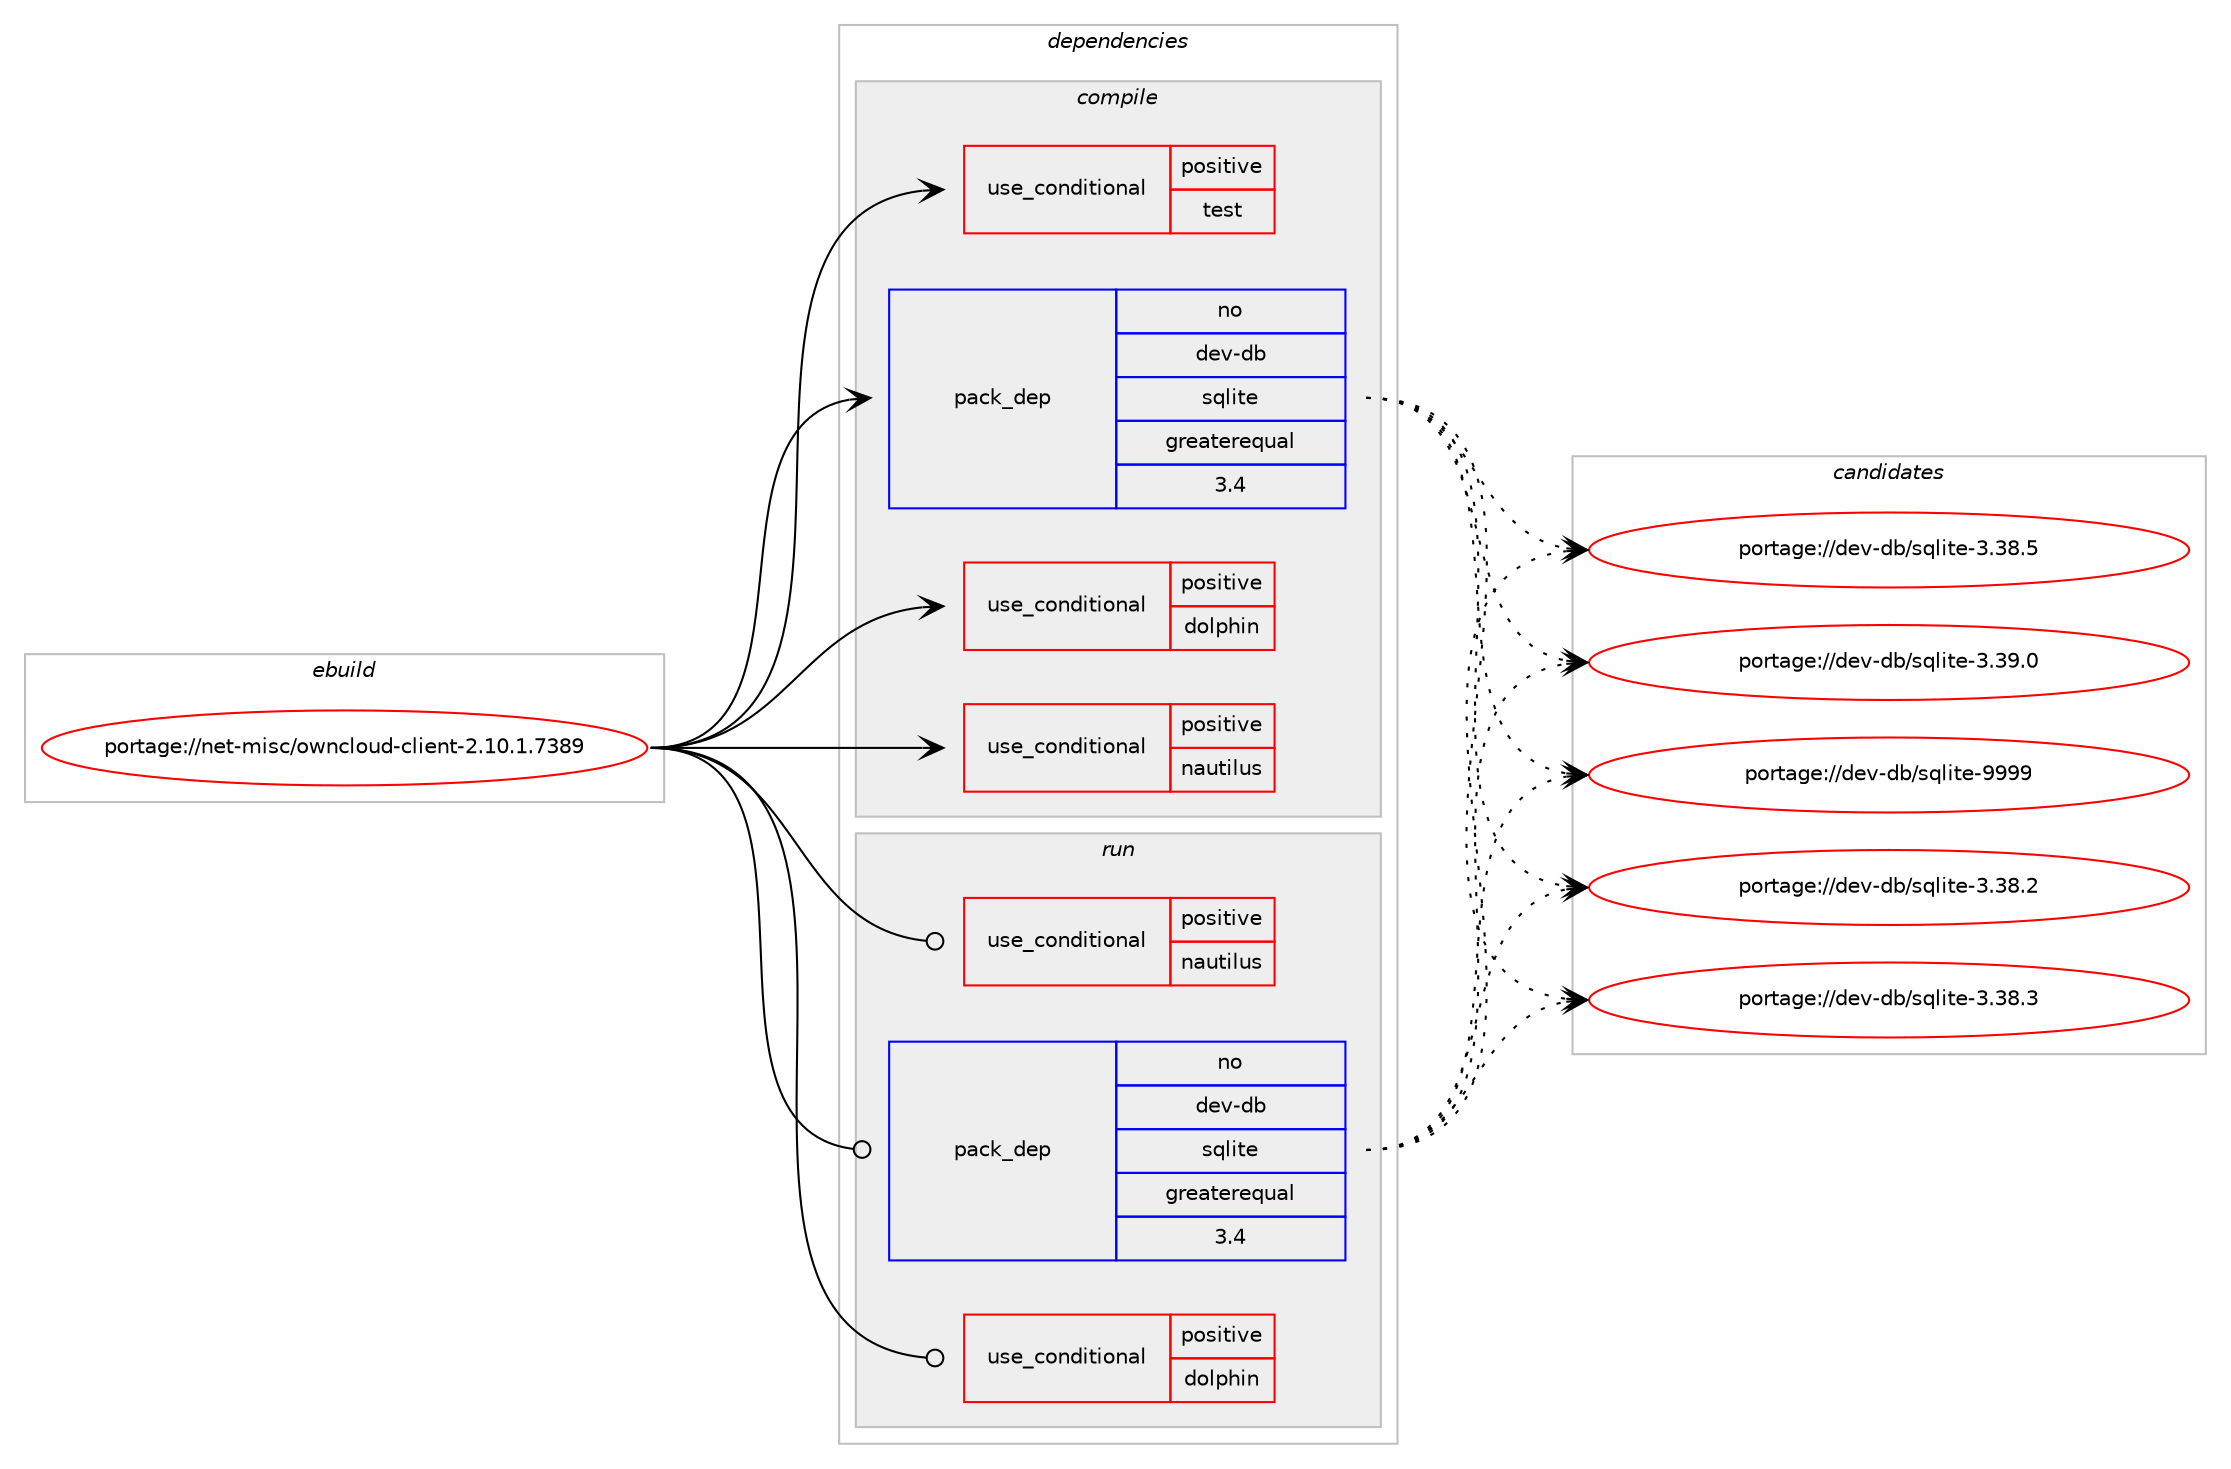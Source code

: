 digraph prolog {

# *************
# Graph options
# *************

newrank=true;
concentrate=true;
compound=true;
graph [rankdir=LR,fontname=Helvetica,fontsize=10,ranksep=1.5];#, ranksep=2.5, nodesep=0.2];
edge  [arrowhead=vee];
node  [fontname=Helvetica,fontsize=10];

# **********
# The ebuild
# **********

subgraph cluster_leftcol {
color=gray;
rank=same;
label=<<i>ebuild</i>>;
id [label="portage://net-misc/owncloud-client-2.10.1.7389", color=red, width=4, href="../net-misc/owncloud-client-2.10.1.7389.svg"];
}

# ****************
# The dependencies
# ****************

subgraph cluster_midcol {
color=gray;
label=<<i>dependencies</i>>;
subgraph cluster_compile {
fillcolor="#eeeeee";
style=filled;
label=<<i>compile</i>>;
subgraph cond1244 {
dependency1696 [label=<<TABLE BORDER="0" CELLBORDER="1" CELLSPACING="0" CELLPADDING="4"><TR><TD ROWSPAN="3" CELLPADDING="10">use_conditional</TD></TR><TR><TD>positive</TD></TR><TR><TD>dolphin</TD></TR></TABLE>>, shape=none, color=red];
# *** BEGIN UNKNOWN DEPENDENCY TYPE (TODO) ***
# dependency1696 -> package_dependency(portage://net-misc/owncloud-client-2.10.1.7389,install,no,kde-frameworks,kcoreaddons,none,[,,],[slot(5)],[])
# *** END UNKNOWN DEPENDENCY TYPE (TODO) ***

# *** BEGIN UNKNOWN DEPENDENCY TYPE (TODO) ***
# dependency1696 -> package_dependency(portage://net-misc/owncloud-client-2.10.1.7389,install,no,kde-frameworks,kio,none,[,,],[slot(5)],[])
# *** END UNKNOWN DEPENDENCY TYPE (TODO) ***

}
id:e -> dependency1696:w [weight=20,style="solid",arrowhead="vee"];
subgraph cond1245 {
dependency1697 [label=<<TABLE BORDER="0" CELLBORDER="1" CELLSPACING="0" CELLPADDING="4"><TR><TD ROWSPAN="3" CELLPADDING="10">use_conditional</TD></TR><TR><TD>positive</TD></TR><TR><TD>nautilus</TD></TR></TABLE>>, shape=none, color=red];
# *** BEGIN UNKNOWN DEPENDENCY TYPE (TODO) ***
# dependency1697 -> package_dependency(portage://net-misc/owncloud-client-2.10.1.7389,install,no,dev-python,nautilus-python,none,[,,],[],[])
# *** END UNKNOWN DEPENDENCY TYPE (TODO) ***

}
id:e -> dependency1697:w [weight=20,style="solid",arrowhead="vee"];
subgraph cond1246 {
dependency1698 [label=<<TABLE BORDER="0" CELLBORDER="1" CELLSPACING="0" CELLPADDING="4"><TR><TD ROWSPAN="3" CELLPADDING="10">use_conditional</TD></TR><TR><TD>positive</TD></TR><TR><TD>test</TD></TR></TABLE>>, shape=none, color=red];
# *** BEGIN UNKNOWN DEPENDENCY TYPE (TODO) ***
# dependency1698 -> package_dependency(portage://net-misc/owncloud-client-2.10.1.7389,install,no,dev-util,cmocka,none,[,,],[],[])
# *** END UNKNOWN DEPENDENCY TYPE (TODO) ***

# *** BEGIN UNKNOWN DEPENDENCY TYPE (TODO) ***
# dependency1698 -> package_dependency(portage://net-misc/owncloud-client-2.10.1.7389,install,no,dev-qt,qttest,none,[,,],[slot(5)],[])
# *** END UNKNOWN DEPENDENCY TYPE (TODO) ***

}
id:e -> dependency1698:w [weight=20,style="solid",arrowhead="vee"];
subgraph pack446 {
dependency1699 [label=<<TABLE BORDER="0" CELLBORDER="1" CELLSPACING="0" CELLPADDING="4" WIDTH="220"><TR><TD ROWSPAN="6" CELLPADDING="30">pack_dep</TD></TR><TR><TD WIDTH="110">no</TD></TR><TR><TD>dev-db</TD></TR><TR><TD>sqlite</TD></TR><TR><TD>greaterequal</TD></TR><TR><TD>3.4</TD></TR></TABLE>>, shape=none, color=blue];
}
id:e -> dependency1699:w [weight=20,style="solid",arrowhead="vee"];
# *** BEGIN UNKNOWN DEPENDENCY TYPE (TODO) ***
# id -> package_dependency(portage://net-misc/owncloud-client-2.10.1.7389,install,no,dev-libs,qtkeychain,none,[,,],[],[use(optenable(gnome-keyring),none),use(enable(qt5),positive)])
# *** END UNKNOWN DEPENDENCY TYPE (TODO) ***

# *** BEGIN UNKNOWN DEPENDENCY TYPE (TODO) ***
# id -> package_dependency(portage://net-misc/owncloud-client-2.10.1.7389,install,no,dev-qt,linguist-tools,none,[,,],[slot(5)],[])
# *** END UNKNOWN DEPENDENCY TYPE (TODO) ***

# *** BEGIN UNKNOWN DEPENDENCY TYPE (TODO) ***
# id -> package_dependency(portage://net-misc/owncloud-client-2.10.1.7389,install,no,dev-qt,qtconcurrent,none,[,,],[slot(5)],[])
# *** END UNKNOWN DEPENDENCY TYPE (TODO) ***

# *** BEGIN UNKNOWN DEPENDENCY TYPE (TODO) ***
# id -> package_dependency(portage://net-misc/owncloud-client-2.10.1.7389,install,no,dev-qt,qtcore,none,[,,],[slot(5)],[])
# *** END UNKNOWN DEPENDENCY TYPE (TODO) ***

# *** BEGIN UNKNOWN DEPENDENCY TYPE (TODO) ***
# id -> package_dependency(portage://net-misc/owncloud-client-2.10.1.7389,install,no,dev-qt,qtdbus,none,[,,],[slot(5)],[])
# *** END UNKNOWN DEPENDENCY TYPE (TODO) ***

# *** BEGIN UNKNOWN DEPENDENCY TYPE (TODO) ***
# id -> package_dependency(portage://net-misc/owncloud-client-2.10.1.7389,install,no,dev-qt,qtgui,none,[,,],[slot(5)],[])
# *** END UNKNOWN DEPENDENCY TYPE (TODO) ***

# *** BEGIN UNKNOWN DEPENDENCY TYPE (TODO) ***
# id -> package_dependency(portage://net-misc/owncloud-client-2.10.1.7389,install,no,dev-qt,qtnetwork,none,[,,],[slot(5)],[use(enable(ssl),none)])
# *** END UNKNOWN DEPENDENCY TYPE (TODO) ***

# *** BEGIN UNKNOWN DEPENDENCY TYPE (TODO) ***
# id -> package_dependency(portage://net-misc/owncloud-client-2.10.1.7389,install,no,dev-qt,qtsql,none,[,,],[slot(5)],[])
# *** END UNKNOWN DEPENDENCY TYPE (TODO) ***

# *** BEGIN UNKNOWN DEPENDENCY TYPE (TODO) ***
# id -> package_dependency(portage://net-misc/owncloud-client-2.10.1.7389,install,no,dev-qt,qtwidgets,none,[,,],[slot(5)],[])
# *** END UNKNOWN DEPENDENCY TYPE (TODO) ***

# *** BEGIN UNKNOWN DEPENDENCY TYPE (TODO) ***
# id -> package_dependency(portage://net-misc/owncloud-client-2.10.1.7389,install,no,dev-qt,qtxml,none,[,,],[slot(5)],[])
# *** END UNKNOWN DEPENDENCY TYPE (TODO) ***

# *** BEGIN UNKNOWN DEPENDENCY TYPE (TODO) ***
# id -> package_dependency(portage://net-misc/owncloud-client-2.10.1.7389,install,no,kde-frameworks,extra-cmake-modules,none,[,,],[],[])
# *** END UNKNOWN DEPENDENCY TYPE (TODO) ***

# *** BEGIN UNKNOWN DEPENDENCY TYPE (TODO) ***
# id -> package_dependency(portage://net-misc/owncloud-client-2.10.1.7389,install,no,sys-fs,inotify-tools,none,[,,],[],[])
# *** END UNKNOWN DEPENDENCY TYPE (TODO) ***

}
subgraph cluster_compileandrun {
fillcolor="#eeeeee";
style=filled;
label=<<i>compile and run</i>>;
}
subgraph cluster_run {
fillcolor="#eeeeee";
style=filled;
label=<<i>run</i>>;
subgraph cond1247 {
dependency1700 [label=<<TABLE BORDER="0" CELLBORDER="1" CELLSPACING="0" CELLPADDING="4"><TR><TD ROWSPAN="3" CELLPADDING="10">use_conditional</TD></TR><TR><TD>positive</TD></TR><TR><TD>dolphin</TD></TR></TABLE>>, shape=none, color=red];
# *** BEGIN UNKNOWN DEPENDENCY TYPE (TODO) ***
# dependency1700 -> package_dependency(portage://net-misc/owncloud-client-2.10.1.7389,run,no,kde-frameworks,kcoreaddons,none,[,,],[slot(5)],[])
# *** END UNKNOWN DEPENDENCY TYPE (TODO) ***

# *** BEGIN UNKNOWN DEPENDENCY TYPE (TODO) ***
# dependency1700 -> package_dependency(portage://net-misc/owncloud-client-2.10.1.7389,run,no,kde-frameworks,kio,none,[,,],[slot(5)],[])
# *** END UNKNOWN DEPENDENCY TYPE (TODO) ***

}
id:e -> dependency1700:w [weight=20,style="solid",arrowhead="odot"];
subgraph cond1248 {
dependency1701 [label=<<TABLE BORDER="0" CELLBORDER="1" CELLSPACING="0" CELLPADDING="4"><TR><TD ROWSPAN="3" CELLPADDING="10">use_conditional</TD></TR><TR><TD>positive</TD></TR><TR><TD>nautilus</TD></TR></TABLE>>, shape=none, color=red];
# *** BEGIN UNKNOWN DEPENDENCY TYPE (TODO) ***
# dependency1701 -> package_dependency(portage://net-misc/owncloud-client-2.10.1.7389,run,no,dev-python,nautilus-python,none,[,,],[],[])
# *** END UNKNOWN DEPENDENCY TYPE (TODO) ***

}
id:e -> dependency1701:w [weight=20,style="solid",arrowhead="odot"];
subgraph pack447 {
dependency1702 [label=<<TABLE BORDER="0" CELLBORDER="1" CELLSPACING="0" CELLPADDING="4" WIDTH="220"><TR><TD ROWSPAN="6" CELLPADDING="30">pack_dep</TD></TR><TR><TD WIDTH="110">no</TD></TR><TR><TD>dev-db</TD></TR><TR><TD>sqlite</TD></TR><TR><TD>greaterequal</TD></TR><TR><TD>3.4</TD></TR></TABLE>>, shape=none, color=blue];
}
id:e -> dependency1702:w [weight=20,style="solid",arrowhead="odot"];
# *** BEGIN UNKNOWN DEPENDENCY TYPE (TODO) ***
# id -> package_dependency(portage://net-misc/owncloud-client-2.10.1.7389,run,no,dev-libs,qtkeychain,none,[,,],[],[use(optenable(gnome-keyring),none),use(enable(qt5),positive)])
# *** END UNKNOWN DEPENDENCY TYPE (TODO) ***

# *** BEGIN UNKNOWN DEPENDENCY TYPE (TODO) ***
# id -> package_dependency(portage://net-misc/owncloud-client-2.10.1.7389,run,no,dev-qt,qtconcurrent,none,[,,],[slot(5)],[])
# *** END UNKNOWN DEPENDENCY TYPE (TODO) ***

# *** BEGIN UNKNOWN DEPENDENCY TYPE (TODO) ***
# id -> package_dependency(portage://net-misc/owncloud-client-2.10.1.7389,run,no,dev-qt,qtcore,none,[,,],[slot(5)],[])
# *** END UNKNOWN DEPENDENCY TYPE (TODO) ***

# *** BEGIN UNKNOWN DEPENDENCY TYPE (TODO) ***
# id -> package_dependency(portage://net-misc/owncloud-client-2.10.1.7389,run,no,dev-qt,qtdbus,none,[,,],[slot(5)],[])
# *** END UNKNOWN DEPENDENCY TYPE (TODO) ***

# *** BEGIN UNKNOWN DEPENDENCY TYPE (TODO) ***
# id -> package_dependency(portage://net-misc/owncloud-client-2.10.1.7389,run,no,dev-qt,qtgui,none,[,,],[slot(5)],[])
# *** END UNKNOWN DEPENDENCY TYPE (TODO) ***

# *** BEGIN UNKNOWN DEPENDENCY TYPE (TODO) ***
# id -> package_dependency(portage://net-misc/owncloud-client-2.10.1.7389,run,no,dev-qt,qtnetwork,none,[,,],[slot(5)],[use(enable(ssl),none)])
# *** END UNKNOWN DEPENDENCY TYPE (TODO) ***

# *** BEGIN UNKNOWN DEPENDENCY TYPE (TODO) ***
# id -> package_dependency(portage://net-misc/owncloud-client-2.10.1.7389,run,no,dev-qt,qtsql,none,[,,],[slot(5)],[])
# *** END UNKNOWN DEPENDENCY TYPE (TODO) ***

# *** BEGIN UNKNOWN DEPENDENCY TYPE (TODO) ***
# id -> package_dependency(portage://net-misc/owncloud-client-2.10.1.7389,run,no,dev-qt,qtwidgets,none,[,,],[slot(5)],[])
# *** END UNKNOWN DEPENDENCY TYPE (TODO) ***

# *** BEGIN UNKNOWN DEPENDENCY TYPE (TODO) ***
# id -> package_dependency(portage://net-misc/owncloud-client-2.10.1.7389,run,no,dev-qt,qtxml,none,[,,],[slot(5)],[])
# *** END UNKNOWN DEPENDENCY TYPE (TODO) ***

# *** BEGIN UNKNOWN DEPENDENCY TYPE (TODO) ***
# id -> package_dependency(portage://net-misc/owncloud-client-2.10.1.7389,run,no,sys-fs,inotify-tools,none,[,,],[],[])
# *** END UNKNOWN DEPENDENCY TYPE (TODO) ***

}
}

# **************
# The candidates
# **************

subgraph cluster_choices {
rank=same;
color=gray;
label=<<i>candidates</i>>;

subgraph choice446 {
color=black;
nodesep=1;
choice10010111845100984711511310810511610145514651564650 [label="portage://dev-db/sqlite-3.38.2", color=red, width=4,href="../dev-db/sqlite-3.38.2.svg"];
choice10010111845100984711511310810511610145514651564651 [label="portage://dev-db/sqlite-3.38.3", color=red, width=4,href="../dev-db/sqlite-3.38.3.svg"];
choice10010111845100984711511310810511610145514651564653 [label="portage://dev-db/sqlite-3.38.5", color=red, width=4,href="../dev-db/sqlite-3.38.5.svg"];
choice10010111845100984711511310810511610145514651574648 [label="portage://dev-db/sqlite-3.39.0", color=red, width=4,href="../dev-db/sqlite-3.39.0.svg"];
choice1001011184510098471151131081051161014557575757 [label="portage://dev-db/sqlite-9999", color=red, width=4,href="../dev-db/sqlite-9999.svg"];
dependency1699:e -> choice10010111845100984711511310810511610145514651564650:w [style=dotted,weight="100"];
dependency1699:e -> choice10010111845100984711511310810511610145514651564651:w [style=dotted,weight="100"];
dependency1699:e -> choice10010111845100984711511310810511610145514651564653:w [style=dotted,weight="100"];
dependency1699:e -> choice10010111845100984711511310810511610145514651574648:w [style=dotted,weight="100"];
dependency1699:e -> choice1001011184510098471151131081051161014557575757:w [style=dotted,weight="100"];
}
subgraph choice447 {
color=black;
nodesep=1;
choice10010111845100984711511310810511610145514651564650 [label="portage://dev-db/sqlite-3.38.2", color=red, width=4,href="../dev-db/sqlite-3.38.2.svg"];
choice10010111845100984711511310810511610145514651564651 [label="portage://dev-db/sqlite-3.38.3", color=red, width=4,href="../dev-db/sqlite-3.38.3.svg"];
choice10010111845100984711511310810511610145514651564653 [label="portage://dev-db/sqlite-3.38.5", color=red, width=4,href="../dev-db/sqlite-3.38.5.svg"];
choice10010111845100984711511310810511610145514651574648 [label="portage://dev-db/sqlite-3.39.0", color=red, width=4,href="../dev-db/sqlite-3.39.0.svg"];
choice1001011184510098471151131081051161014557575757 [label="portage://dev-db/sqlite-9999", color=red, width=4,href="../dev-db/sqlite-9999.svg"];
dependency1702:e -> choice10010111845100984711511310810511610145514651564650:w [style=dotted,weight="100"];
dependency1702:e -> choice10010111845100984711511310810511610145514651564651:w [style=dotted,weight="100"];
dependency1702:e -> choice10010111845100984711511310810511610145514651564653:w [style=dotted,weight="100"];
dependency1702:e -> choice10010111845100984711511310810511610145514651574648:w [style=dotted,weight="100"];
dependency1702:e -> choice1001011184510098471151131081051161014557575757:w [style=dotted,weight="100"];
}
}

}
